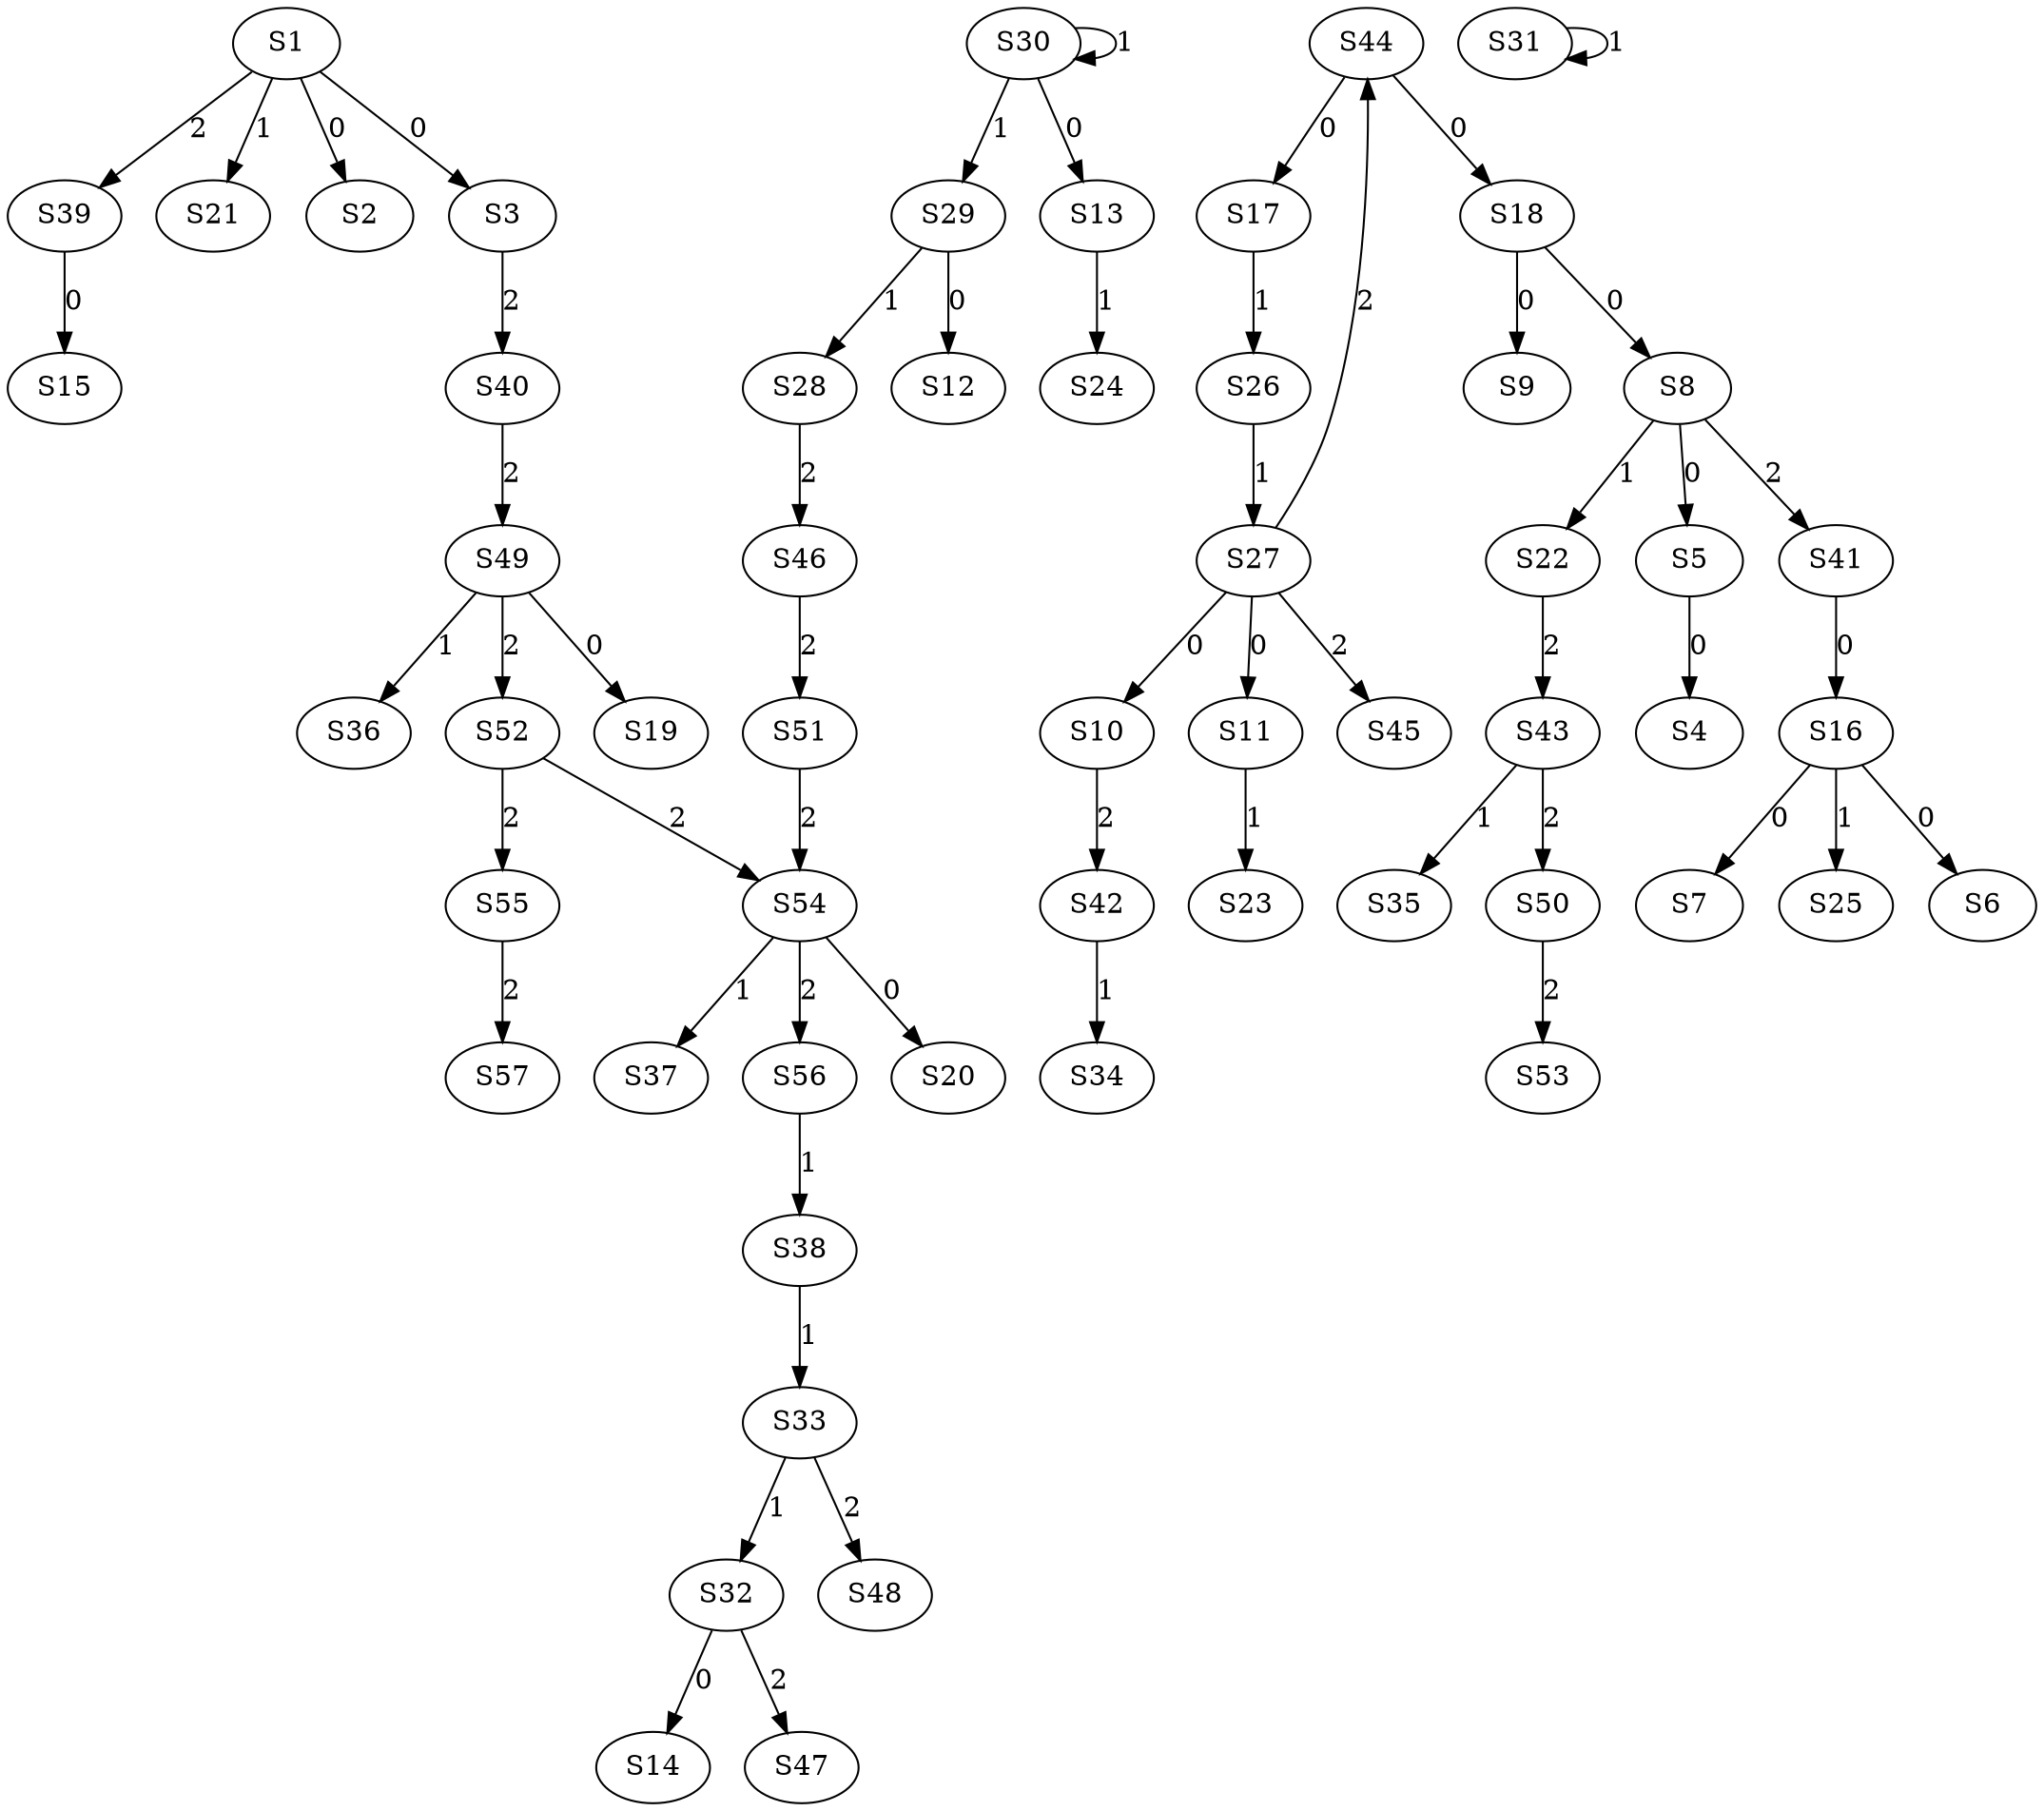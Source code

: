 strict digraph {
	S1 -> S2 [ label = 0 ];
	S1 -> S3 [ label = 0 ];
	S5 -> S4 [ label = 0 ];
	S8 -> S5 [ label = 0 ];
	S16 -> S6 [ label = 0 ];
	S16 -> S7 [ label = 0 ];
	S18 -> S8 [ label = 0 ];
	S18 -> S9 [ label = 0 ];
	S27 -> S10 [ label = 0 ];
	S27 -> S11 [ label = 0 ];
	S29 -> S12 [ label = 0 ];
	S30 -> S13 [ label = 0 ];
	S32 -> S14 [ label = 0 ];
	S39 -> S15 [ label = 0 ];
	S41 -> S16 [ label = 0 ];
	S44 -> S17 [ label = 0 ];
	S44 -> S18 [ label = 0 ];
	S49 -> S19 [ label = 0 ];
	S54 -> S20 [ label = 0 ];
	S1 -> S21 [ label = 1 ];
	S8 -> S22 [ label = 1 ];
	S11 -> S23 [ label = 1 ];
	S13 -> S24 [ label = 1 ];
	S16 -> S25 [ label = 1 ];
	S17 -> S26 [ label = 1 ];
	S26 -> S27 [ label = 1 ];
	S29 -> S28 [ label = 1 ];
	S30 -> S29 [ label = 1 ];
	S30 -> S30 [ label = 1 ];
	S31 -> S31 [ label = 1 ];
	S33 -> S32 [ label = 1 ];
	S38 -> S33 [ label = 1 ];
	S42 -> S34 [ label = 1 ];
	S43 -> S35 [ label = 1 ];
	S49 -> S36 [ label = 1 ];
	S54 -> S37 [ label = 1 ];
	S56 -> S38 [ label = 1 ];
	S1 -> S39 [ label = 2 ];
	S3 -> S40 [ label = 2 ];
	S8 -> S41 [ label = 2 ];
	S10 -> S42 [ label = 2 ];
	S22 -> S43 [ label = 2 ];
	S27 -> S44 [ label = 2 ];
	S27 -> S45 [ label = 2 ];
	S28 -> S46 [ label = 2 ];
	S32 -> S47 [ label = 2 ];
	S33 -> S48 [ label = 2 ];
	S40 -> S49 [ label = 2 ];
	S43 -> S50 [ label = 2 ];
	S46 -> S51 [ label = 2 ];
	S49 -> S52 [ label = 2 ];
	S50 -> S53 [ label = 2 ];
	S52 -> S54 [ label = 2 ];
	S52 -> S55 [ label = 2 ];
	S54 -> S56 [ label = 2 ];
	S55 -> S57 [ label = 2 ];
	S51 -> S54 [ label = 2 ];
}